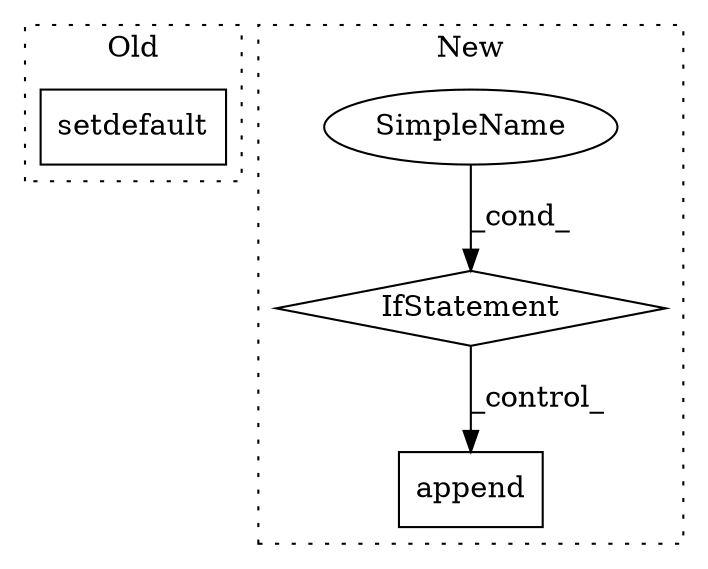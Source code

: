 digraph G {
subgraph cluster0 {
1 [label="setdefault" a="32" s="2929,2975" l="11,1" shape="box"];
label = "Old";
style="dotted";
}
subgraph cluster1 {
2 [label="append" a="32" s="3330,3350" l="7,1" shape="box"];
3 [label="IfStatement" a="25" s="2861,2882" l="4,2" shape="diamond"];
4 [label="SimpleName" a="42" s="" l="" shape="ellipse"];
label = "New";
style="dotted";
}
3 -> 2 [label="_control_"];
4 -> 3 [label="_cond_"];
}